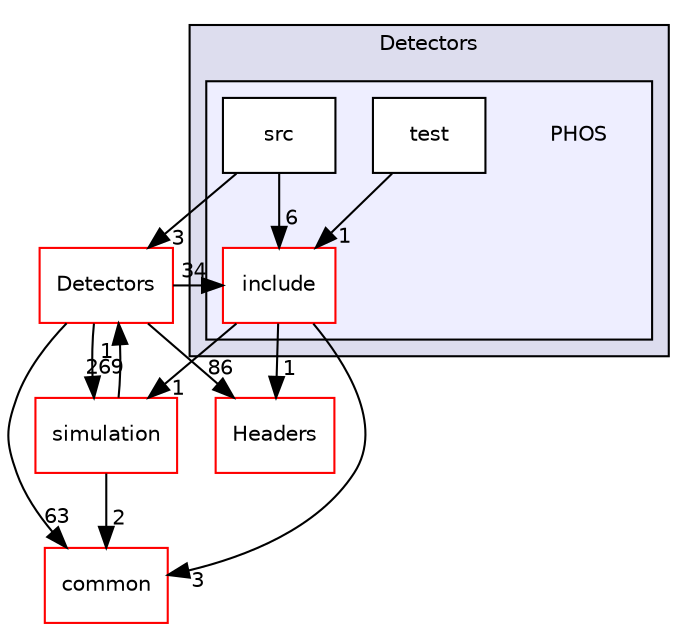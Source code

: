 digraph "/home/travis/build/AliceO2Group/AliceO2/DataFormats/Detectors/PHOS" {
  bgcolor=transparent;
  compound=true
  node [ fontsize="10", fontname="Helvetica"];
  edge [ labelfontsize="10", labelfontname="Helvetica"];
  subgraph clusterdir_2801adc79bf3c286b1b479858d2cade4 {
    graph [ bgcolor="#ddddee", pencolor="black", label="Detectors" fontname="Helvetica", fontsize="10", URL="dir_2801adc79bf3c286b1b479858d2cade4.html"]
  subgraph clusterdir_e5e5ca9c830b257d79f36e1c8dc05235 {
    graph [ bgcolor="#eeeeff", pencolor="black", label="" URL="dir_e5e5ca9c830b257d79f36e1c8dc05235.html"];
    dir_e5e5ca9c830b257d79f36e1c8dc05235 [shape=plaintext label="PHOS"];
    dir_427c2eff105bc1376ef7a4852ee5377f [shape=box label="include" color="red" fillcolor="white" style="filled" URL="dir_427c2eff105bc1376ef7a4852ee5377f.html"];
    dir_aa510cb4eead491e221019af8d7b8d13 [shape=box label="src" color="black" fillcolor="white" style="filled" URL="dir_aa510cb4eead491e221019af8d7b8d13.html"];
    dir_994ae4ac6ad64d11b56fd204a3b6d16b [shape=box label="test" color="black" fillcolor="white" style="filled" URL="dir_994ae4ac6ad64d11b56fd204a3b6d16b.html"];
  }
  }
  dir_051dca18e802f8e9474f2e30d29c04e0 [shape=box label="Detectors" color="red" URL="dir_051dca18e802f8e9474f2e30d29c04e0.html"];
  dir_183e7c4434404fe9096e1bd8673e1fcf [shape=box label="Headers" color="red" URL="dir_183e7c4434404fe9096e1bd8673e1fcf.html"];
  dir_047746f9f311f49446db9474b7431d0d [shape=box label="simulation" color="red" URL="dir_047746f9f311f49446db9474b7431d0d.html"];
  dir_7924ba4398ae4560cd37376e44666c6d [shape=box label="common" color="red" URL="dir_7924ba4398ae4560cd37376e44666c6d.html"];
  dir_051dca18e802f8e9474f2e30d29c04e0->dir_183e7c4434404fe9096e1bd8673e1fcf [headlabel="86", labeldistance=1.5 headhref="dir_000049_000094.html"];
  dir_051dca18e802f8e9474f2e30d29c04e0->dir_047746f9f311f49446db9474b7431d0d [headlabel="269", labeldistance=1.5 headhref="dir_000049_000255.html"];
  dir_051dca18e802f8e9474f2e30d29c04e0->dir_7924ba4398ae4560cd37376e44666c6d [headlabel="63", labeldistance=1.5 headhref="dir_000049_000091.html"];
  dir_051dca18e802f8e9474f2e30d29c04e0->dir_427c2eff105bc1376ef7a4852ee5377f [headlabel="34", labeldistance=1.5 headhref="dir_000049_000117.html"];
  dir_047746f9f311f49446db9474b7431d0d->dir_051dca18e802f8e9474f2e30d29c04e0 [headlabel="1", labeldistance=1.5 headhref="dir_000255_000049.html"];
  dir_047746f9f311f49446db9474b7431d0d->dir_7924ba4398ae4560cd37376e44666c6d [headlabel="2", labeldistance=1.5 headhref="dir_000255_000091.html"];
  dir_994ae4ac6ad64d11b56fd204a3b6d16b->dir_427c2eff105bc1376ef7a4852ee5377f [headlabel="1", labeldistance=1.5 headhref="dir_000206_000117.html"];
  dir_aa510cb4eead491e221019af8d7b8d13->dir_051dca18e802f8e9474f2e30d29c04e0 [headlabel="3", labeldistance=1.5 headhref="dir_000164_000049.html"];
  dir_aa510cb4eead491e221019af8d7b8d13->dir_427c2eff105bc1376ef7a4852ee5377f [headlabel="6", labeldistance=1.5 headhref="dir_000164_000117.html"];
  dir_427c2eff105bc1376ef7a4852ee5377f->dir_183e7c4434404fe9096e1bd8673e1fcf [headlabel="1", labeldistance=1.5 headhref="dir_000117_000094.html"];
  dir_427c2eff105bc1376ef7a4852ee5377f->dir_047746f9f311f49446db9474b7431d0d [headlabel="1", labeldistance=1.5 headhref="dir_000117_000255.html"];
  dir_427c2eff105bc1376ef7a4852ee5377f->dir_7924ba4398ae4560cd37376e44666c6d [headlabel="3", labeldistance=1.5 headhref="dir_000117_000091.html"];
}
